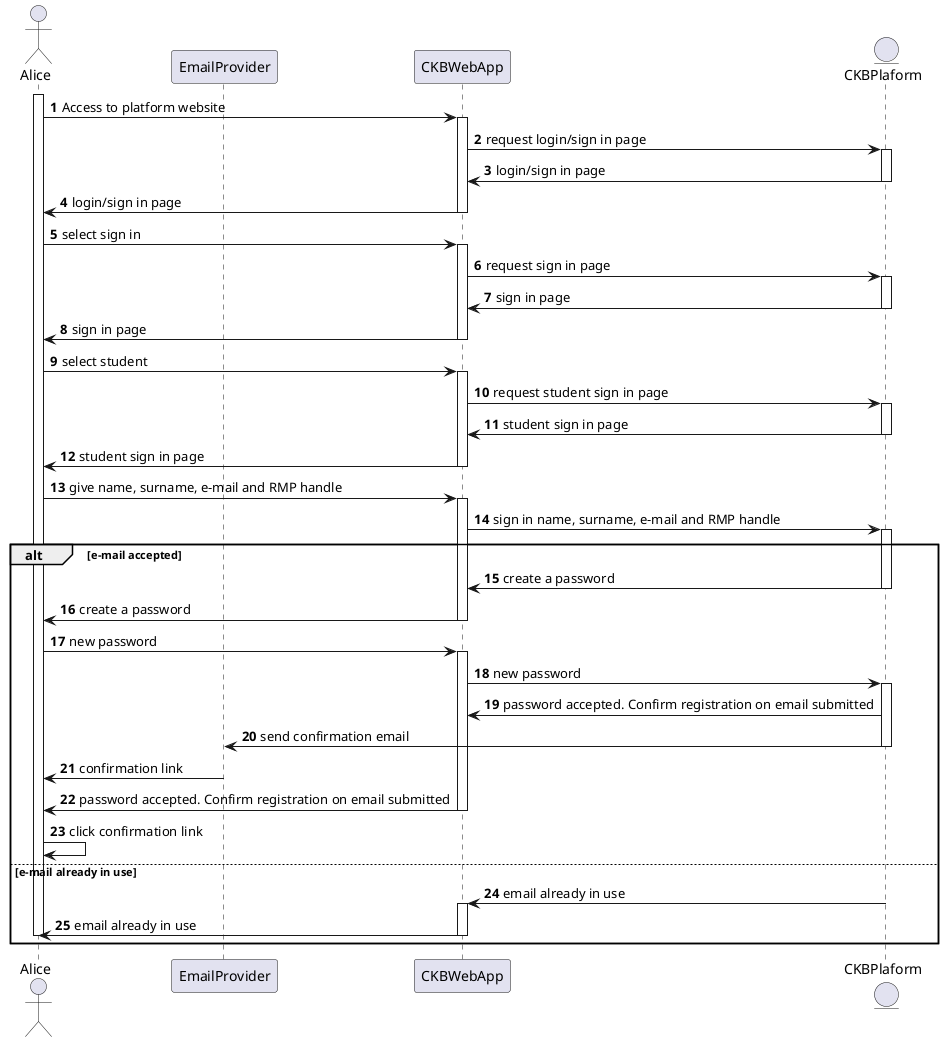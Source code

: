 @startuml

autonumber

actor Alice
participant EmailProvider as Email
participant CKBWebApp as App
entity CKBPlaform as Platform

activate Alice
Alice -> App: Access to platform website
activate App
App -> Platform: request login/sign in page
activate Platform
Platform -> App: login/sign in page
deactivate Platform
App -> Alice: login/sign in page
deactivate App
Alice -> App: select sign in
activate App
App -> Platform: request sign in page
activate Platform
Platform -> App: sign in page
deactivate Platform
App -> Alice: sign in page
deactivate App
Alice -> App: select student
activate App
App -> Platform: request student sign in page
activate Platform
Platform -> App: student sign in page
deactivate Platform
App -> Alice: student sign in page
deactivate App
Alice -> App: give name, surname, e-mail and RMP handle
activate App
App -> Platform: sign in name, surname, e-mail and RMP handle
activate Platform

alt e-mail accepted
    Platform -> App: create a password
    deactivate Platform
    App -> Alice: create a password
    deactivate App
    Alice -> App: new password
    activate App
    App -> Platform: new password
    activate Platform
    Platform -> App: password accepted. Confirm registration on email submitted
    Platform -> Email: send confirmation email
    deactivate Platform
    Email -> Alice: confirmation link
    App -> Alice: password accepted. Confirm registration on email submitted
    deactivate App
    Alice -> Alice: click confirmation link
else e-mail already in use
    Platform -> App: email already in use
    activate App
    App -> Alice: email already in use
    deactivate App
    deactivate Alice
end

@enduml